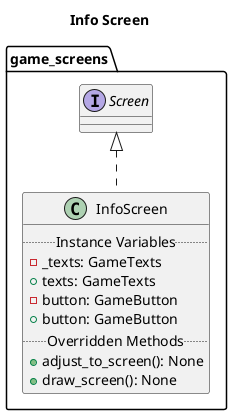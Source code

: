 @startuml Info Screen
title Info Screen

package "game_screens" {
    class InfoScreen implements Screen{
    ..Instance Variables..
    - _texts: GameTexts
    + texts: GameTexts
    - button: GameButton
    + button: GameButton
    ..Overridden Methods..
    + adjust_to_screen(): None
    + draw_screen(): None
}
}

@enduml